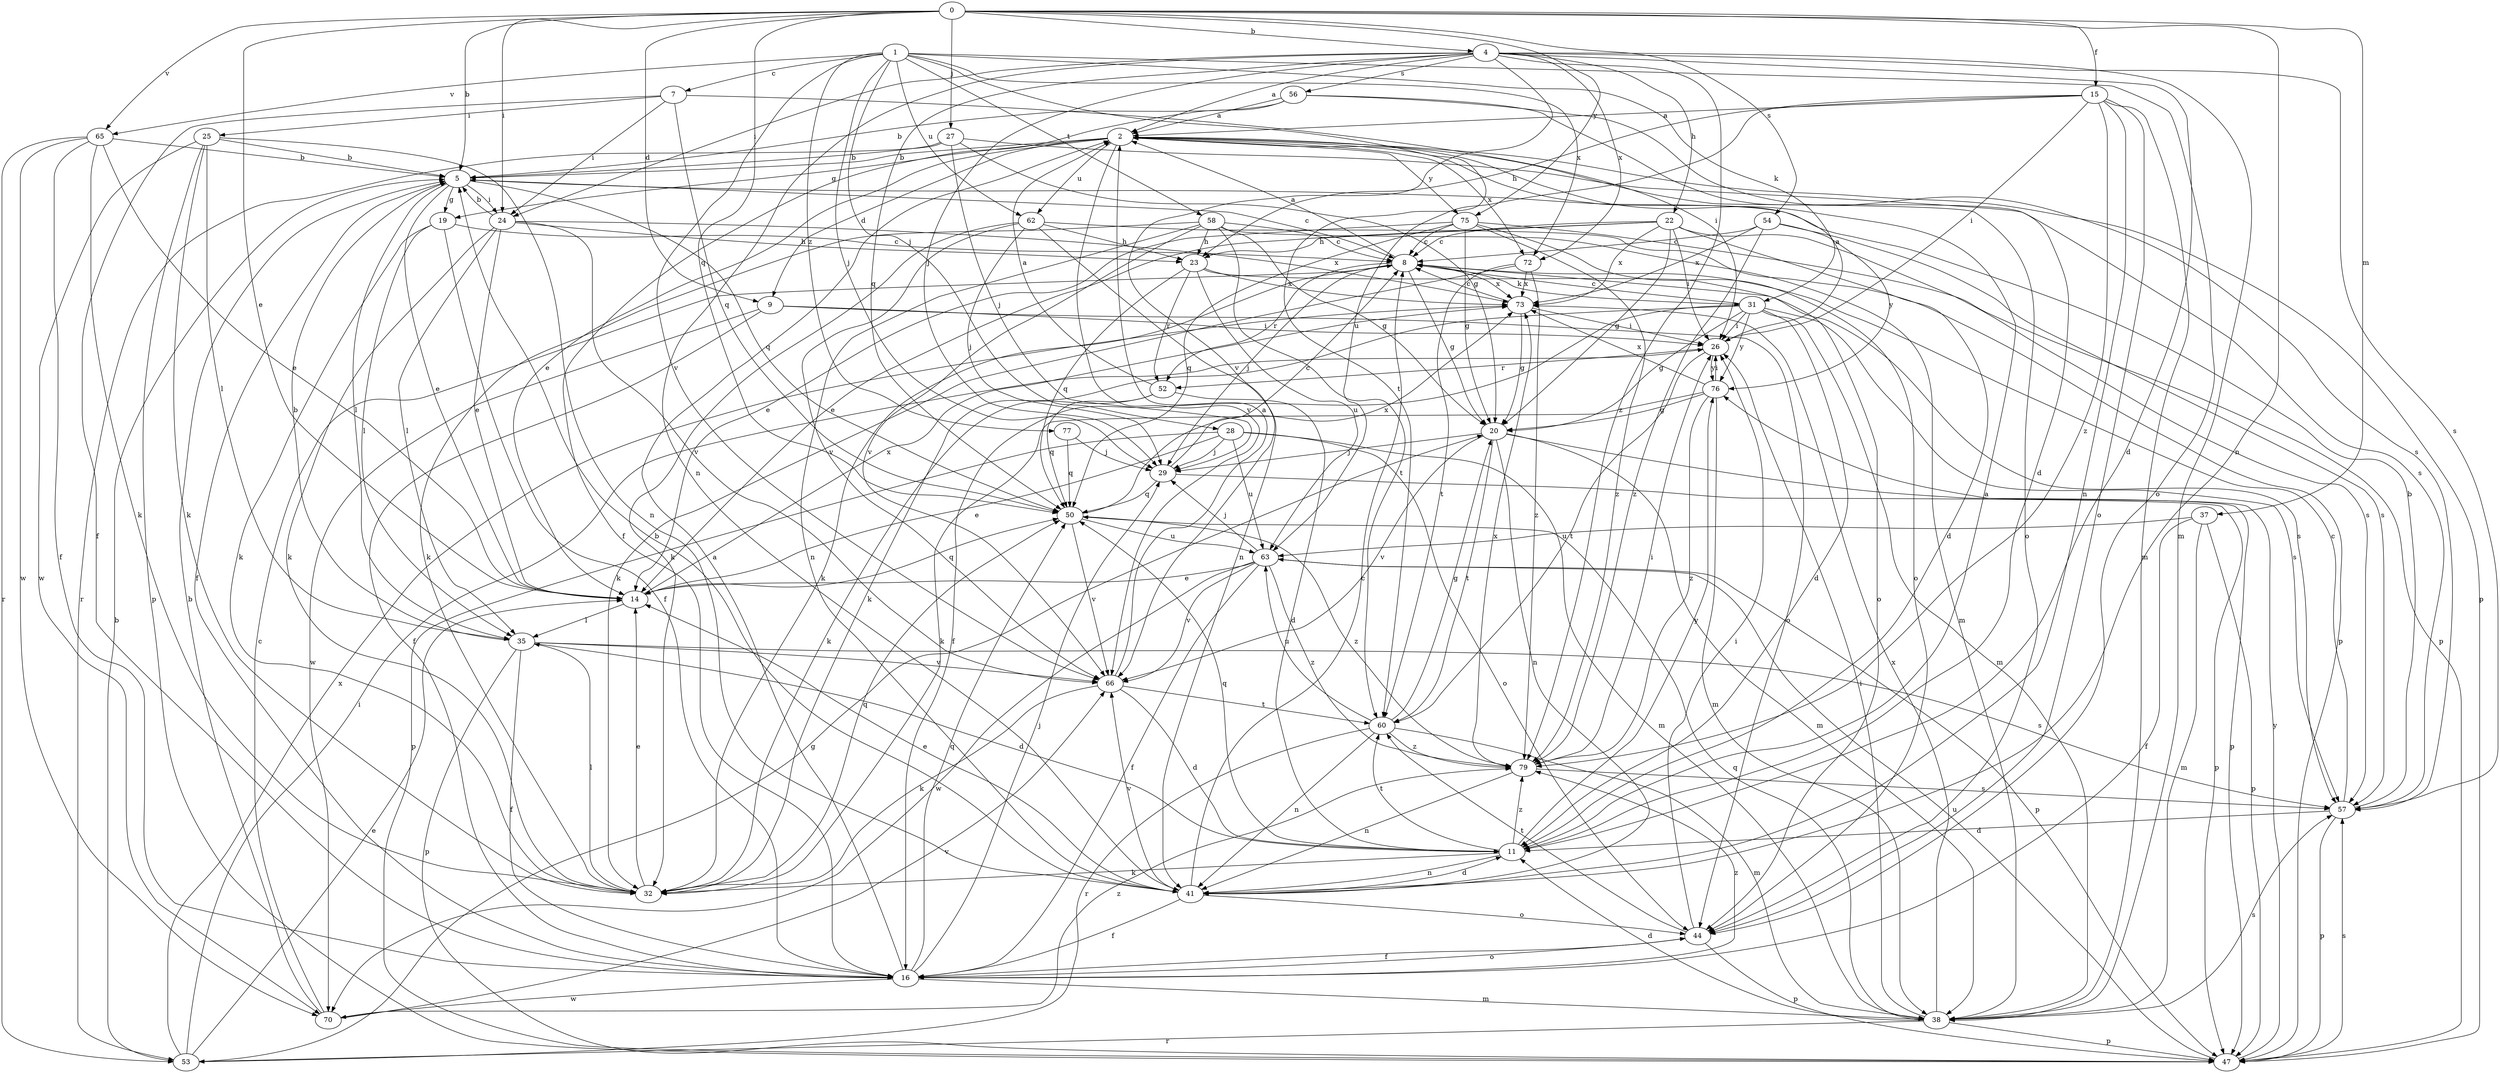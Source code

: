 strict digraph  {
0;
1;
2;
4;
5;
7;
8;
9;
11;
14;
15;
16;
19;
20;
22;
23;
24;
25;
26;
27;
28;
29;
31;
32;
35;
37;
38;
41;
44;
47;
50;
52;
53;
54;
56;
57;
58;
60;
62;
63;
65;
66;
70;
72;
73;
75;
76;
77;
79;
0 -> 4  [label=b];
0 -> 5  [label=b];
0 -> 9  [label=d];
0 -> 14  [label=e];
0 -> 15  [label=f];
0 -> 24  [label=i];
0 -> 27  [label=j];
0 -> 37  [label=m];
0 -> 41  [label=n];
0 -> 50  [label=q];
0 -> 54  [label=s];
0 -> 65  [label=v];
0 -> 75  [label=y];
1 -> 7  [label=c];
1 -> 28  [label=j];
1 -> 29  [label=j];
1 -> 31  [label=k];
1 -> 44  [label=o];
1 -> 58  [label=t];
1 -> 60  [label=t];
1 -> 62  [label=u];
1 -> 65  [label=v];
1 -> 66  [label=v];
1 -> 72  [label=x];
1 -> 77  [label=z];
2 -> 5  [label=b];
2 -> 9  [label=d];
2 -> 14  [label=e];
2 -> 19  [label=g];
2 -> 44  [label=o];
2 -> 47  [label=p];
2 -> 62  [label=u];
2 -> 66  [label=v];
2 -> 72  [label=x];
2 -> 75  [label=y];
4 -> 2  [label=a];
4 -> 11  [label=d];
4 -> 22  [label=h];
4 -> 24  [label=i];
4 -> 29  [label=j];
4 -> 38  [label=m];
4 -> 41  [label=n];
4 -> 50  [label=q];
4 -> 56  [label=s];
4 -> 57  [label=s];
4 -> 66  [label=v];
4 -> 72  [label=x];
4 -> 79  [label=z];
5 -> 8  [label=c];
5 -> 14  [label=e];
5 -> 16  [label=f];
5 -> 19  [label=g];
5 -> 24  [label=i];
5 -> 35  [label=l];
5 -> 50  [label=q];
7 -> 16  [label=f];
7 -> 24  [label=i];
7 -> 25  [label=i];
7 -> 26  [label=i];
7 -> 50  [label=q];
8 -> 2  [label=a];
8 -> 20  [label=g];
8 -> 29  [label=j];
8 -> 31  [label=k];
8 -> 32  [label=k];
8 -> 44  [label=o];
8 -> 52  [label=r];
8 -> 73  [label=x];
9 -> 16  [label=f];
9 -> 26  [label=i];
9 -> 44  [label=o];
9 -> 70  [label=w];
11 -> 2  [label=a];
11 -> 32  [label=k];
11 -> 41  [label=n];
11 -> 50  [label=q];
11 -> 60  [label=t];
11 -> 76  [label=y];
11 -> 79  [label=z];
14 -> 35  [label=l];
14 -> 50  [label=q];
14 -> 73  [label=x];
15 -> 2  [label=a];
15 -> 23  [label=h];
15 -> 26  [label=i];
15 -> 38  [label=m];
15 -> 41  [label=n];
15 -> 44  [label=o];
15 -> 63  [label=u];
15 -> 79  [label=z];
16 -> 2  [label=a];
16 -> 29  [label=j];
16 -> 38  [label=m];
16 -> 44  [label=o];
16 -> 50  [label=q];
16 -> 70  [label=w];
16 -> 79  [label=z];
19 -> 8  [label=c];
19 -> 16  [label=f];
19 -> 32  [label=k];
19 -> 35  [label=l];
20 -> 29  [label=j];
20 -> 38  [label=m];
20 -> 41  [label=n];
20 -> 47  [label=p];
20 -> 60  [label=t];
20 -> 66  [label=v];
22 -> 8  [label=c];
22 -> 11  [label=d];
22 -> 14  [label=e];
22 -> 20  [label=g];
22 -> 23  [label=h];
22 -> 26  [label=i];
22 -> 57  [label=s];
22 -> 73  [label=x];
23 -> 50  [label=q];
23 -> 52  [label=r];
23 -> 57  [label=s];
23 -> 63  [label=u];
23 -> 73  [label=x];
24 -> 5  [label=b];
24 -> 14  [label=e];
24 -> 23  [label=h];
24 -> 32  [label=k];
24 -> 35  [label=l];
24 -> 66  [label=v];
24 -> 73  [label=x];
25 -> 5  [label=b];
25 -> 32  [label=k];
25 -> 35  [label=l];
25 -> 41  [label=n];
25 -> 47  [label=p];
25 -> 70  [label=w];
26 -> 2  [label=a];
26 -> 52  [label=r];
26 -> 60  [label=t];
26 -> 76  [label=y];
27 -> 5  [label=b];
27 -> 20  [label=g];
27 -> 29  [label=j];
27 -> 53  [label=r];
27 -> 57  [label=s];
28 -> 14  [label=e];
28 -> 29  [label=j];
28 -> 38  [label=m];
28 -> 44  [label=o];
28 -> 47  [label=p];
28 -> 63  [label=u];
29 -> 8  [label=c];
29 -> 47  [label=p];
29 -> 50  [label=q];
31 -> 8  [label=c];
31 -> 11  [label=d];
31 -> 16  [label=f];
31 -> 20  [label=g];
31 -> 26  [label=i];
31 -> 32  [label=k];
31 -> 38  [label=m];
31 -> 57  [label=s];
31 -> 76  [label=y];
32 -> 14  [label=e];
32 -> 35  [label=l];
32 -> 50  [label=q];
35 -> 5  [label=b];
35 -> 11  [label=d];
35 -> 16  [label=f];
35 -> 47  [label=p];
35 -> 57  [label=s];
35 -> 66  [label=v];
37 -> 16  [label=f];
37 -> 38  [label=m];
37 -> 47  [label=p];
37 -> 63  [label=u];
38 -> 11  [label=d];
38 -> 26  [label=i];
38 -> 47  [label=p];
38 -> 50  [label=q];
38 -> 53  [label=r];
38 -> 57  [label=s];
38 -> 73  [label=x];
41 -> 5  [label=b];
41 -> 8  [label=c];
41 -> 11  [label=d];
41 -> 14  [label=e];
41 -> 16  [label=f];
41 -> 44  [label=o];
41 -> 66  [label=v];
44 -> 16  [label=f];
44 -> 26  [label=i];
44 -> 47  [label=p];
44 -> 60  [label=t];
47 -> 57  [label=s];
47 -> 63  [label=u];
47 -> 76  [label=y];
50 -> 63  [label=u];
50 -> 66  [label=v];
50 -> 73  [label=x];
50 -> 79  [label=z];
52 -> 2  [label=a];
52 -> 11  [label=d];
52 -> 32  [label=k];
52 -> 50  [label=q];
53 -> 5  [label=b];
53 -> 14  [label=e];
53 -> 20  [label=g];
53 -> 26  [label=i];
53 -> 73  [label=x];
54 -> 8  [label=c];
54 -> 57  [label=s];
54 -> 73  [label=x];
54 -> 76  [label=y];
54 -> 79  [label=z];
56 -> 2  [label=a];
56 -> 5  [label=b];
56 -> 11  [label=d];
56 -> 16  [label=f];
56 -> 57  [label=s];
57 -> 5  [label=b];
57 -> 8  [label=c];
57 -> 11  [label=d];
57 -> 47  [label=p];
58 -> 8  [label=c];
58 -> 20  [label=g];
58 -> 23  [label=h];
58 -> 32  [label=k];
58 -> 38  [label=m];
58 -> 41  [label=n];
58 -> 60  [label=t];
58 -> 66  [label=v];
60 -> 20  [label=g];
60 -> 38  [label=m];
60 -> 41  [label=n];
60 -> 53  [label=r];
60 -> 63  [label=u];
60 -> 79  [label=z];
62 -> 23  [label=h];
62 -> 29  [label=j];
62 -> 32  [label=k];
62 -> 41  [label=n];
62 -> 47  [label=p];
62 -> 66  [label=v];
63 -> 14  [label=e];
63 -> 16  [label=f];
63 -> 29  [label=j];
63 -> 47  [label=p];
63 -> 66  [label=v];
63 -> 70  [label=w];
63 -> 79  [label=z];
65 -> 5  [label=b];
65 -> 14  [label=e];
65 -> 16  [label=f];
65 -> 32  [label=k];
65 -> 53  [label=r];
65 -> 70  [label=w];
66 -> 2  [label=a];
66 -> 11  [label=d];
66 -> 32  [label=k];
66 -> 60  [label=t];
70 -> 5  [label=b];
70 -> 8  [label=c];
70 -> 66  [label=v];
70 -> 79  [label=z];
72 -> 32  [label=k];
72 -> 60  [label=t];
72 -> 73  [label=x];
72 -> 79  [label=z];
73 -> 8  [label=c];
73 -> 20  [label=g];
73 -> 26  [label=i];
75 -> 8  [label=c];
75 -> 14  [label=e];
75 -> 20  [label=g];
75 -> 44  [label=o];
75 -> 47  [label=p];
75 -> 50  [label=q];
75 -> 79  [label=z];
76 -> 20  [label=g];
76 -> 26  [label=i];
76 -> 32  [label=k];
76 -> 38  [label=m];
76 -> 73  [label=x];
76 -> 79  [label=z];
77 -> 29  [label=j];
77 -> 50  [label=q];
79 -> 26  [label=i];
79 -> 41  [label=n];
79 -> 57  [label=s];
79 -> 73  [label=x];
}

